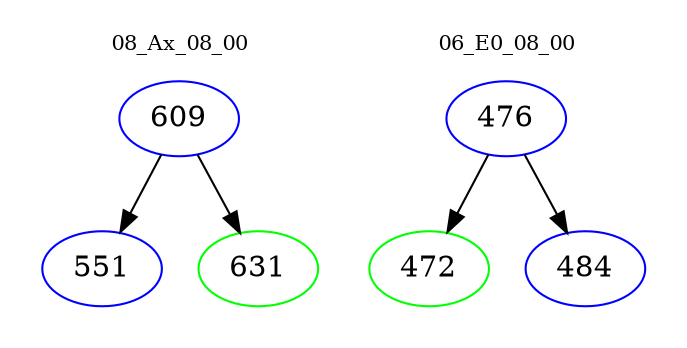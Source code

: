 digraph{
subgraph cluster_0 {
color = white
label = "08_Ax_08_00";
fontsize=10;
T0_609 [label="609", color="blue"]
T0_609 -> T0_551 [color="black"]
T0_551 [label="551", color="blue"]
T0_609 -> T0_631 [color="black"]
T0_631 [label="631", color="green"]
}
subgraph cluster_1 {
color = white
label = "06_E0_08_00";
fontsize=10;
T1_476 [label="476", color="blue"]
T1_476 -> T1_472 [color="black"]
T1_472 [label="472", color="green"]
T1_476 -> T1_484 [color="black"]
T1_484 [label="484", color="blue"]
}
}
